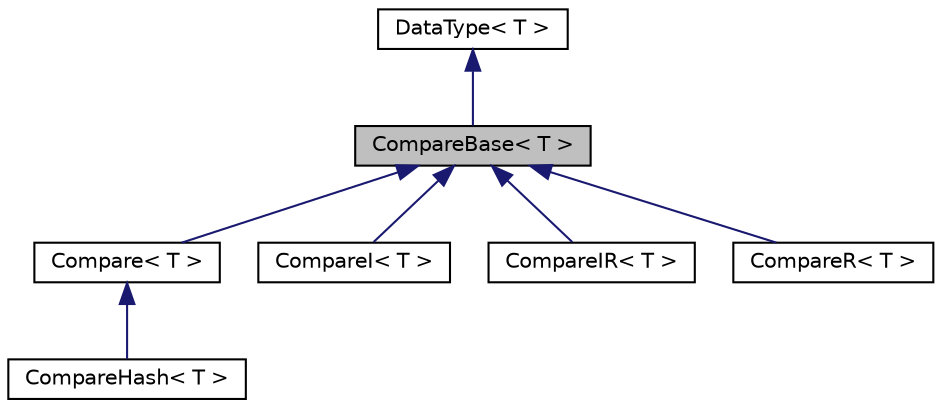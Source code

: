 digraph "CompareBase&lt; T &gt;"
{
  edge [fontname="Helvetica",fontsize="10",labelfontname="Helvetica",labelfontsize="10"];
  node [fontname="Helvetica",fontsize="10",shape=record];
  Node1 [label="CompareBase\< T \>",height=0.2,width=0.4,color="black", fillcolor="grey75", style="filled", fontcolor="black"];
  Node2 -> Node1 [dir="back",color="midnightblue",fontsize="10",style="solid",fontname="Helvetica"];
  Node2 [label="DataType\< T \>",height=0.2,width=0.4,color="black", fillcolor="white", style="filled",URL="$structevo_1_1_data_type.html",tooltip="Base data type for optimizated data helpers. "];
  Node1 -> Node3 [dir="back",color="midnightblue",fontsize="10",style="solid",fontname="Helvetica"];
  Node3 [label="Compare\< T \>",height=0.2,width=0.4,color="black", fillcolor="white", style="filled",URL="$structevo_1_1_compare.html",tooltip="Comparison object used with containers that order/sort items. "];
  Node3 -> Node4 [dir="back",color="midnightblue",fontsize="10",style="solid",fontname="Helvetica"];
  Node4 [label="CompareHash\< T \>",height=0.2,width=0.4,color="black", fillcolor="white", style="filled",URL="$structevo_1_1_compare_hash.html",tooltip="Hash object used with containers that hash items. "];
  Node1 -> Node5 [dir="back",color="midnightblue",fontsize="10",style="solid",fontname="Helvetica"];
  Node5 [label="CompareI\< T \>",height=0.2,width=0.4,color="black", fillcolor="white", style="filled",URL="$structevo_1_1_compare_i.html",tooltip="Comparison object used with containers that order/sort items (case-insensitive). "];
  Node1 -> Node6 [dir="back",color="midnightblue",fontsize="10",style="solid",fontname="Helvetica"];
  Node6 [label="CompareIR\< T \>",height=0.2,width=0.4,color="black", fillcolor="white", style="filled",URL="$structevo_1_1_compare_i_r.html",tooltip="Comparison object used with containers that order/sort items (case-insensitive, reverse). "];
  Node1 -> Node7 [dir="back",color="midnightblue",fontsize="10",style="solid",fontname="Helvetica"];
  Node7 [label="CompareR\< T \>",height=0.2,width=0.4,color="black", fillcolor="white", style="filled",URL="$structevo_1_1_compare_r.html",tooltip="Comparison object used with containers that order/sort items (reverse). "];
}
